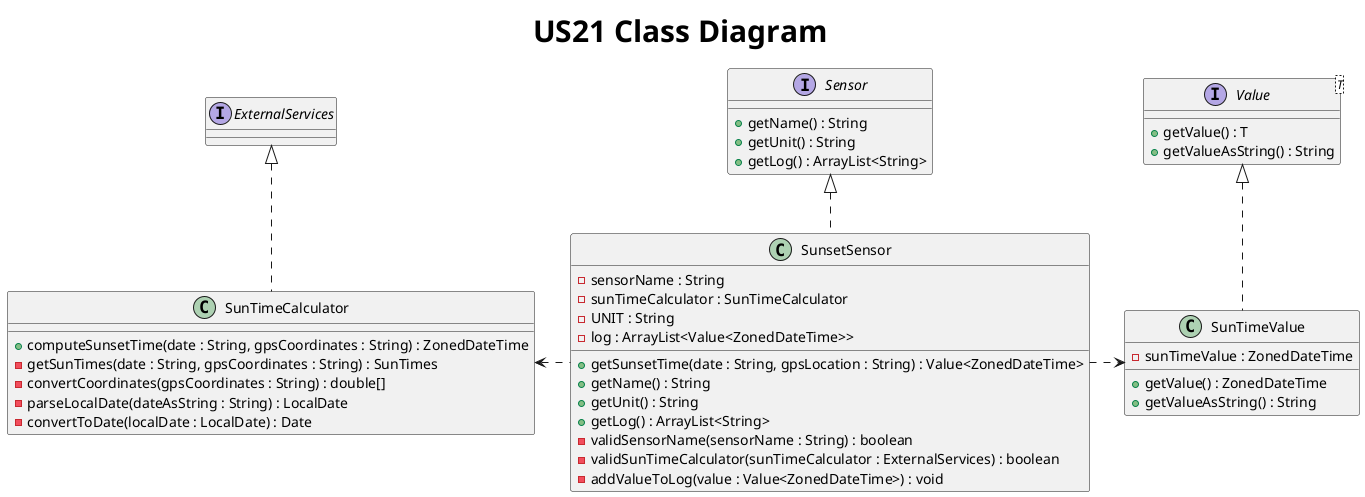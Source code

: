 @startuml
title <size: 30> US21 Class Diagram

'...........REQUIRES VALIDATION !!!!!!!!!!!!'

interface Sensor {
    + getName() : String
    + getUnit() : String
    + getLog() : ArrayList<String>
}

interface Value<T> {
    + getValue() : T
    + getValueAsString() : String
}

interface ExternalServices {

}

class SunsetSensor{
    - sensorName : String
    - sunTimeCalculator : SunTimeCalculator
    - UNIT : String
    - log : ArrayList<Value<ZonedDateTime>>

    + getSunsetTime(date : String, gpsLocation : String) : Value<ZonedDateTime>
    + getName() : String
    + getUnit() : String
    + getLog() : ArrayList<String>
    - validSensorName(sensorName : String) : boolean
    - validSunTimeCalculator(sunTimeCalculator : ExternalServices) : boolean
    - addValueToLog(value : Value<ZonedDateTime>) : void
}

class SunTimeValue {
    - sunTimeValue : ZonedDateTime
    + getValue() : ZonedDateTime
    + getValueAsString() : String
}

class SunTimeCalculator {
    + computeSunsetTime(date : String, gpsCoordinates : String) : ZonedDateTime
    - getSunTimes(date : String, gpsCoordinates : String) : SunTimes
    - convertCoordinates(gpsCoordinates : String) : double[]
    - parseLocalDate(dateAsString : String) : LocalDate
    - convertToDate(localDate : LocalDate) : Date
}

Value <|.. SunTimeValue
Sensor <|.. SunsetSensor
ExternalServices <|.. SunTimeCalculator
SunsetSensor .left.> SunTimeCalculator
SunsetSensor .right.> SunTimeValue

@enduml